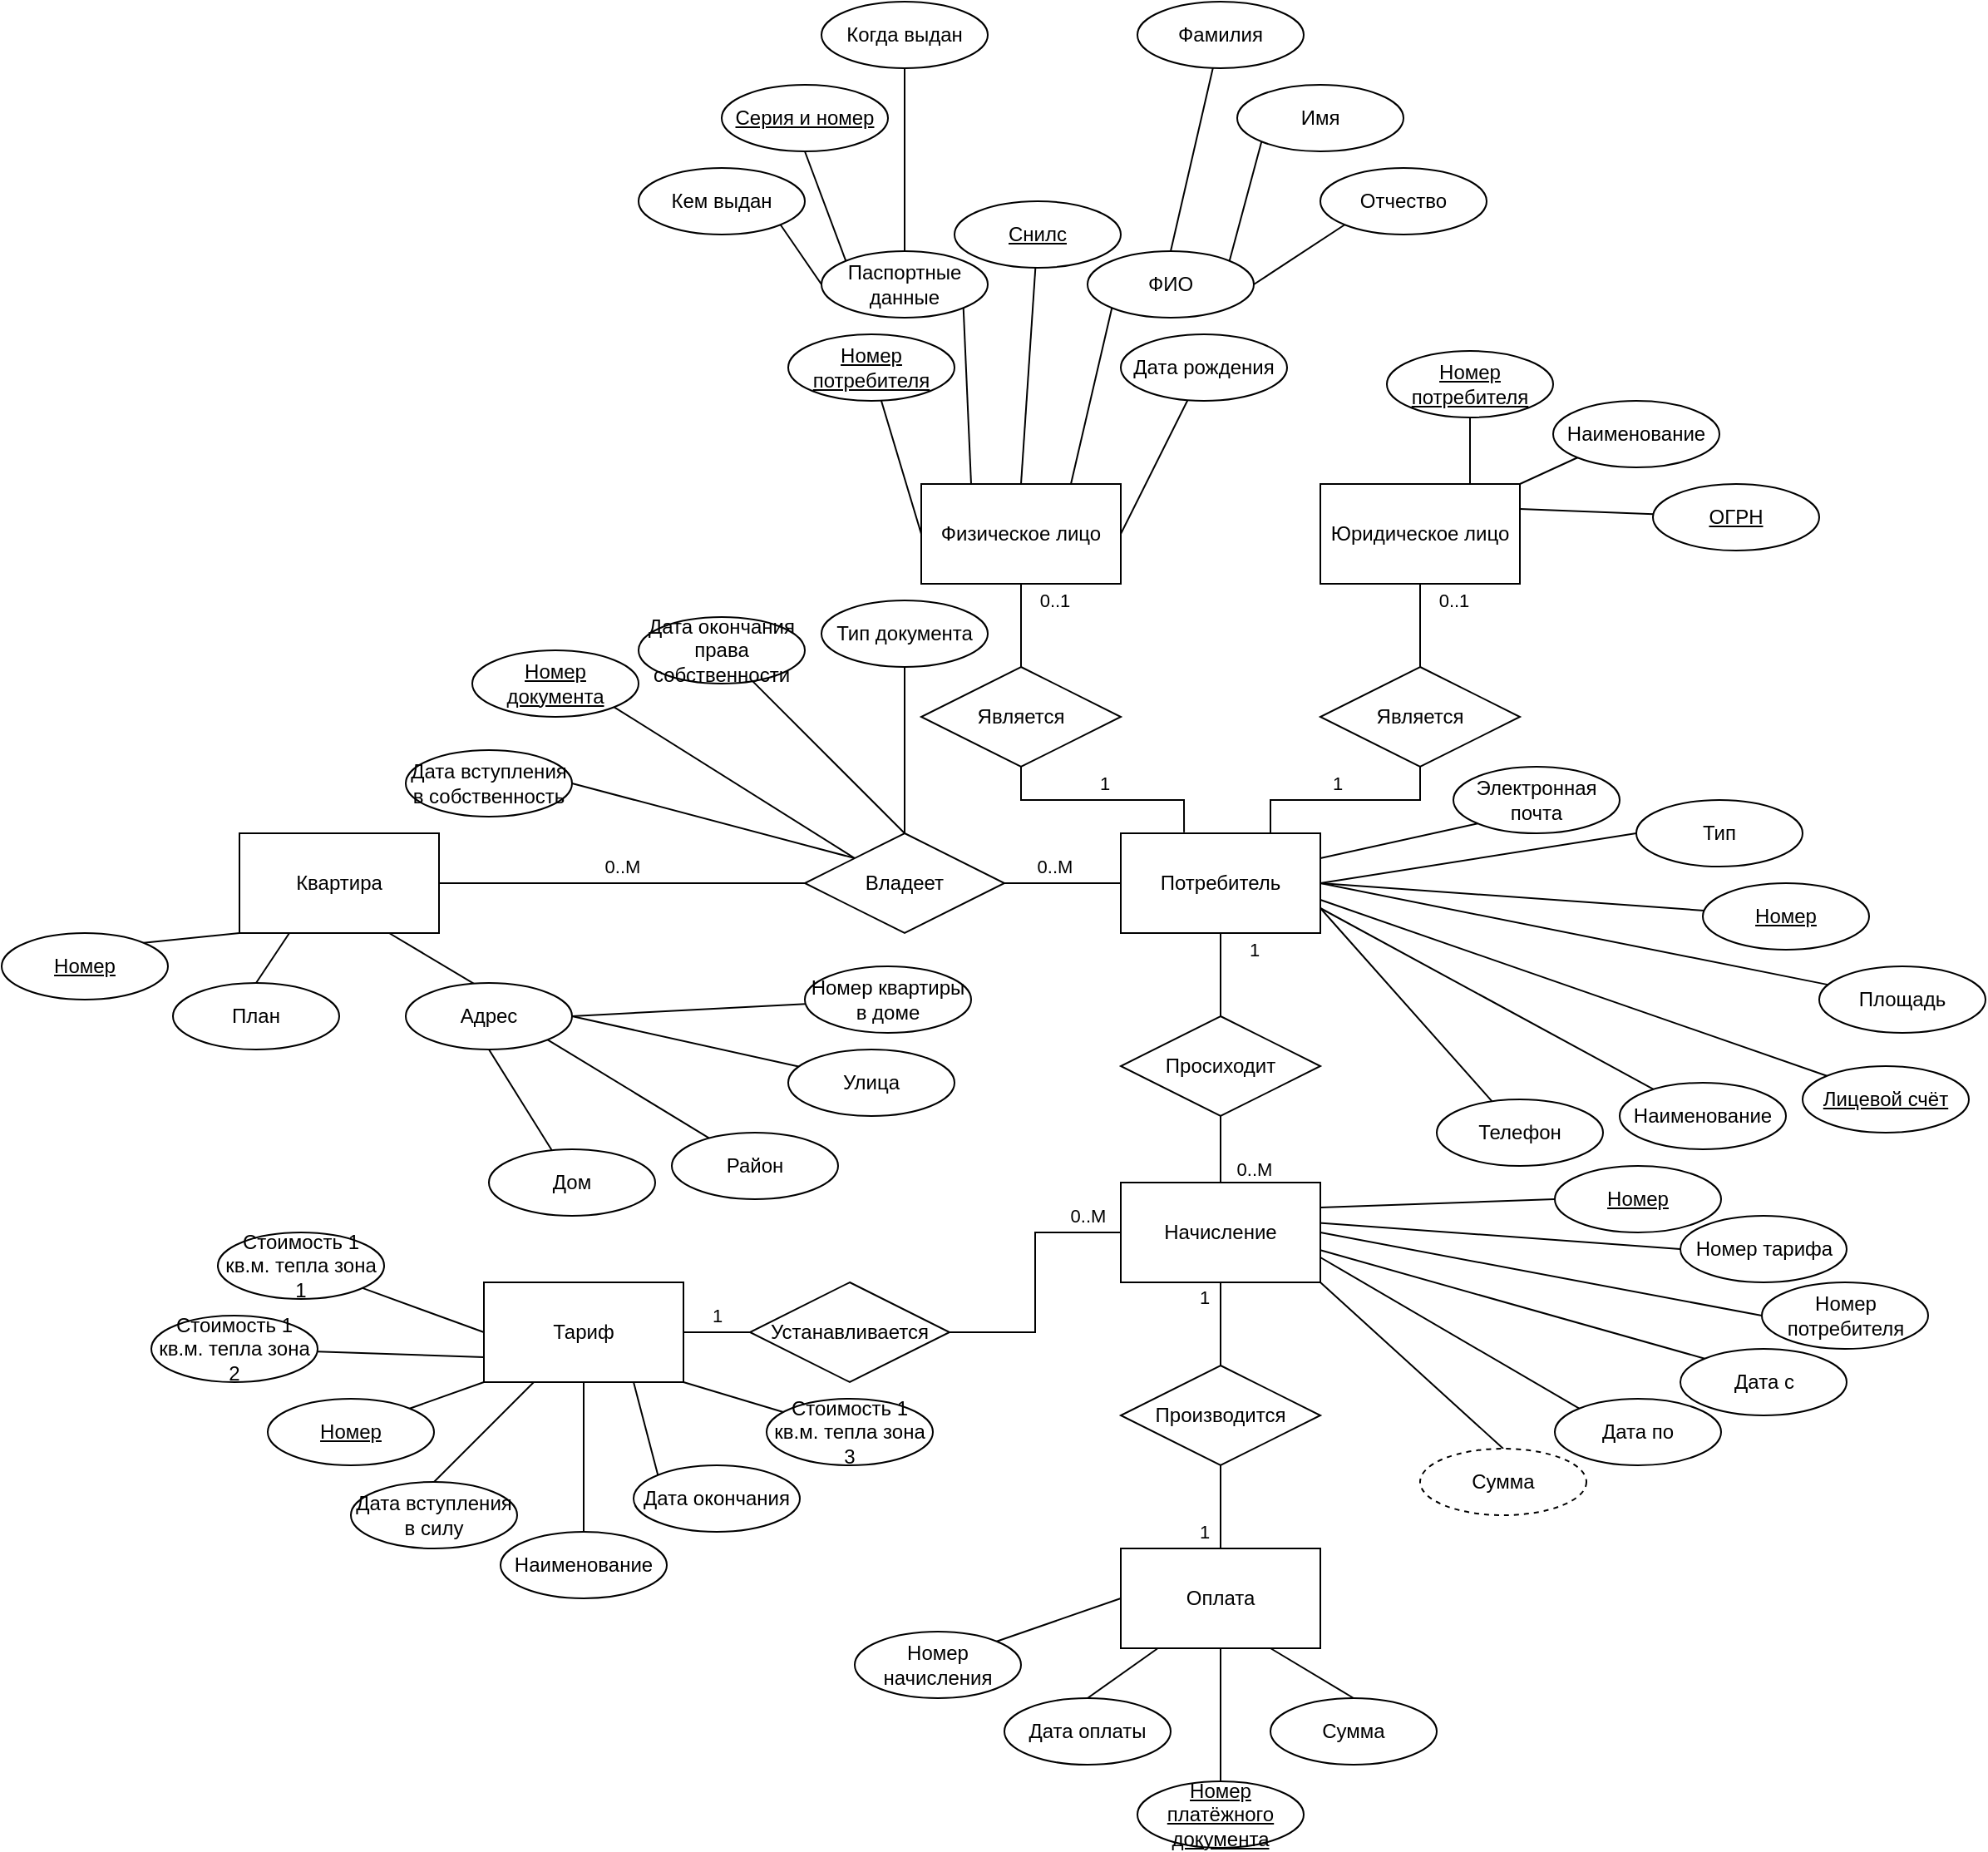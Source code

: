 <mxfile version="24.1.0" type="device">
  <diagram name="Страница — 1" id="TnVSrqANqGjrzwxhtsa9">
    <mxGraphModel dx="1050" dy="669" grid="1" gridSize="10" guides="1" tooltips="1" connect="1" arrows="1" fold="1" page="1" pageScale="1" pageWidth="827" pageHeight="1169" math="0" shadow="0">
      <root>
        <mxCell id="0" />
        <mxCell id="1" parent="0" />
        <mxCell id="NdZXXLd5ungyBNJHAnuO-19" value="0..M" style="edgeStyle=orthogonalEdgeStyle;rounded=0;orthogonalLoop=1;jettySize=auto;html=1;entryX=0;entryY=0.5;entryDx=0;entryDy=0;strokeColor=default;endArrow=none;endFill=0;exitX=1;exitY=0.5;exitDx=0;exitDy=0;" parent="1" source="NdZXXLd5ungyBNJHAnuO-1" target="NdZXXLd5ungyBNJHAnuO-11" edge="1">
          <mxGeometry y="10" relative="1" as="geometry">
            <mxPoint x="560" y="720" as="sourcePoint" />
            <mxPoint as="offset" />
          </mxGeometry>
        </mxCell>
        <mxCell id="NdZXXLd5ungyBNJHAnuO-1" value="Квартира" style="rounded=0;whiteSpace=wrap;html=1;" parent="1" vertex="1">
          <mxGeometry x="400" y="690" width="120" height="60" as="geometry" />
        </mxCell>
        <mxCell id="NdZXXLd5ungyBNJHAnuO-2" value="Физическое лицо" style="rounded=0;whiteSpace=wrap;html=1;" parent="1" vertex="1">
          <mxGeometry x="810" y="480" width="120" height="60" as="geometry" />
        </mxCell>
        <mxCell id="zMbGXOJrmM4zI0uec8rR-10" value="1" style="rounded=0;orthogonalLoop=1;jettySize=auto;html=1;entryX=0.5;entryY=0;entryDx=0;entryDy=0;endArrow=none;endFill=0;" parent="1" source="NdZXXLd5ungyBNJHAnuO-3" target="zMbGXOJrmM4zI0uec8rR-9" edge="1">
          <mxGeometry x="-0.6" y="20" relative="1" as="geometry">
            <mxPoint as="offset" />
          </mxGeometry>
        </mxCell>
        <mxCell id="NdZXXLd5ungyBNJHAnuO-3" value="Потребитель" style="rounded=0;whiteSpace=wrap;html=1;" parent="1" vertex="1">
          <mxGeometry x="930" y="690" width="120" height="60" as="geometry" />
        </mxCell>
        <mxCell id="NdZXXLd5ungyBNJHAnuO-5" value="Юридическое лицо" style="rounded=0;whiteSpace=wrap;html=1;" parent="1" vertex="1">
          <mxGeometry x="1050" y="480" width="120" height="60" as="geometry" />
        </mxCell>
        <mxCell id="NdZXXLd5ungyBNJHAnuO-31" value="&lt;div&gt;1&lt;br&gt;&lt;/div&gt;" style="edgeStyle=orthogonalEdgeStyle;rounded=0;orthogonalLoop=1;jettySize=auto;html=1;entryX=0;entryY=0.5;entryDx=0;entryDy=0;endArrow=none;endFill=0;" parent="1" source="NdZXXLd5ungyBNJHAnuO-6" target="NdZXXLd5ungyBNJHAnuO-14" edge="1">
          <mxGeometry y="10" relative="1" as="geometry">
            <mxPoint as="offset" />
          </mxGeometry>
        </mxCell>
        <mxCell id="NdZXXLd5ungyBNJHAnuO-6" value="Тариф" style="rounded=0;whiteSpace=wrap;html=1;" parent="1" vertex="1">
          <mxGeometry x="547" y="960" width="120" height="60" as="geometry" />
        </mxCell>
        <mxCell id="NdZXXLd5ungyBNJHAnuO-25" value="1" style="edgeStyle=orthogonalEdgeStyle;rounded=0;orthogonalLoop=1;jettySize=auto;html=1;entryX=0.5;entryY=1;entryDx=0;entryDy=0;endArrow=none;endFill=0;" parent="1" source="NdZXXLd5ungyBNJHAnuO-7" target="NdZXXLd5ungyBNJHAnuO-15" edge="1">
          <mxGeometry x="-0.6" y="10" relative="1" as="geometry">
            <mxPoint as="offset" />
          </mxGeometry>
        </mxCell>
        <mxCell id="NdZXXLd5ungyBNJHAnuO-7" value="Оплата" style="rounded=0;whiteSpace=wrap;html=1;" parent="1" vertex="1">
          <mxGeometry x="930" y="1120" width="120" height="60" as="geometry" />
        </mxCell>
        <mxCell id="NdZXXLd5ungyBNJHAnuO-20" value="0..M" style="edgeStyle=orthogonalEdgeStyle;rounded=0;orthogonalLoop=1;jettySize=auto;html=1;entryX=0;entryY=0.5;entryDx=0;entryDy=0;endArrow=none;endFill=0;" parent="1" source="NdZXXLd5ungyBNJHAnuO-11" target="NdZXXLd5ungyBNJHAnuO-3" edge="1">
          <mxGeometry x="-0.143" y="10" relative="1" as="geometry">
            <mxPoint as="offset" />
          </mxGeometry>
        </mxCell>
        <mxCell id="NdZXXLd5ungyBNJHAnuO-11" value="Владеет" style="shape=rhombus;perimeter=rhombusPerimeter;whiteSpace=wrap;html=1;align=center;" parent="1" vertex="1">
          <mxGeometry x="740" y="690" width="120" height="60" as="geometry" />
        </mxCell>
        <mxCell id="NdZXXLd5ungyBNJHAnuO-32" value="0..M" style="edgeStyle=orthogonalEdgeStyle;rounded=0;orthogonalLoop=1;jettySize=auto;html=1;entryX=0;entryY=0.5;entryDx=0;entryDy=0;endArrow=none;endFill=0;fillColor=#f5f5f5;strokeColor=#000000;" parent="1" source="NdZXXLd5ungyBNJHAnuO-14" target="QQkrn45E11qDasoCyKQB-1" edge="1">
          <mxGeometry x="0.755" y="10" relative="1" as="geometry">
            <mxPoint as="offset" />
            <mxPoint x="940" y="930" as="targetPoint" />
          </mxGeometry>
        </mxCell>
        <mxCell id="NdZXXLd5ungyBNJHAnuO-14" value="Устанавливается" style="shape=rhombus;perimeter=rhombusPerimeter;whiteSpace=wrap;html=1;align=center;" parent="1" vertex="1">
          <mxGeometry x="707" y="960" width="120" height="60" as="geometry" />
        </mxCell>
        <mxCell id="NdZXXLd5ungyBNJHAnuO-26" value="1" style="edgeStyle=orthogonalEdgeStyle;rounded=0;orthogonalLoop=1;jettySize=auto;html=1;endArrow=none;endFill=0;entryX=0.5;entryY=1;entryDx=0;entryDy=0;" parent="1" source="NdZXXLd5ungyBNJHAnuO-15" target="QQkrn45E11qDasoCyKQB-1" edge="1">
          <mxGeometry x="0.667" y="10" relative="1" as="geometry">
            <mxPoint as="offset" />
            <mxPoint x="990" y="950" as="targetPoint" />
          </mxGeometry>
        </mxCell>
        <mxCell id="NdZXXLd5ungyBNJHAnuO-15" value="Производится" style="shape=rhombus;perimeter=rhombusPerimeter;whiteSpace=wrap;html=1;align=center;" parent="1" vertex="1">
          <mxGeometry x="930" y="1010" width="120" height="60" as="geometry" />
        </mxCell>
        <mxCell id="NdZXXLd5ungyBNJHAnuO-22" value="1" style="edgeStyle=orthogonalEdgeStyle;rounded=0;orthogonalLoop=1;jettySize=auto;html=1;entryX=0.75;entryY=0;entryDx=0;entryDy=0;endArrow=none;endFill=0;" parent="1" source="NdZXXLd5ungyBNJHAnuO-17" target="NdZXXLd5ungyBNJHAnuO-3" edge="1">
          <mxGeometry x="0.077" y="-10" relative="1" as="geometry">
            <mxPoint as="offset" />
          </mxGeometry>
        </mxCell>
        <mxCell id="NdZXXLd5ungyBNJHAnuO-24" value="0..1" style="edgeStyle=orthogonalEdgeStyle;rounded=0;orthogonalLoop=1;jettySize=auto;html=1;entryX=0.5;entryY=1;entryDx=0;entryDy=0;endArrow=none;endFill=0;" parent="1" source="NdZXXLd5ungyBNJHAnuO-17" target="NdZXXLd5ungyBNJHAnuO-5" edge="1">
          <mxGeometry x="0.6" y="-20" relative="1" as="geometry">
            <mxPoint as="offset" />
          </mxGeometry>
        </mxCell>
        <mxCell id="NdZXXLd5ungyBNJHAnuO-17" value="Является" style="shape=rhombus;perimeter=rhombusPerimeter;whiteSpace=wrap;html=1;align=center;" parent="1" vertex="1">
          <mxGeometry x="1050" y="590" width="120" height="60" as="geometry" />
        </mxCell>
        <mxCell id="NdZXXLd5ungyBNJHAnuO-23" value="0..1" style="edgeStyle=orthogonalEdgeStyle;rounded=0;orthogonalLoop=1;jettySize=auto;html=1;entryX=0.5;entryY=1;entryDx=0;entryDy=0;endArrow=none;endFill=0;" parent="1" source="NdZXXLd5ungyBNJHAnuO-18" target="NdZXXLd5ungyBNJHAnuO-2" edge="1">
          <mxGeometry x="0.6" y="-20" relative="1" as="geometry">
            <mxPoint as="offset" />
          </mxGeometry>
        </mxCell>
        <mxCell id="NdZXXLd5ungyBNJHAnuO-18" value="Является" style="shape=rhombus;perimeter=rhombusPerimeter;whiteSpace=wrap;html=1;align=center;" parent="1" vertex="1">
          <mxGeometry x="810" y="590" width="120" height="60" as="geometry" />
        </mxCell>
        <mxCell id="NdZXXLd5ungyBNJHAnuO-21" value="1" style="edgeStyle=orthogonalEdgeStyle;rounded=0;orthogonalLoop=1;jettySize=auto;html=1;entryX=0.317;entryY=-0.011;entryDx=0;entryDy=0;entryPerimeter=0;endArrow=none;endFill=0;" parent="1" source="NdZXXLd5ungyBNJHAnuO-18" target="NdZXXLd5ungyBNJHAnuO-3" edge="1">
          <mxGeometry x="0.019" y="10" relative="1" as="geometry">
            <mxPoint as="offset" />
          </mxGeometry>
        </mxCell>
        <mxCell id="zMbGXOJrmM4zI0uec8rR-8" style="rounded=0;orthogonalLoop=1;jettySize=auto;html=1;exitX=0;exitY=0;exitDx=0;exitDy=0;endArrow=none;endFill=0;" parent="1" source="NdZXXLd5ungyBNJHAnuO-33" edge="1">
          <mxGeometry relative="1" as="geometry">
            <mxPoint x="1050" y="730.0" as="targetPoint" />
          </mxGeometry>
        </mxCell>
        <mxCell id="NdZXXLd5ungyBNJHAnuO-33" value="&lt;u&gt;Лицевой счёт&lt;/u&gt;" style="ellipse;whiteSpace=wrap;html=1;align=center;" parent="1" vertex="1">
          <mxGeometry x="1340" y="830" width="100" height="40" as="geometry" />
        </mxCell>
        <mxCell id="NdZXXLd5ungyBNJHAnuO-47" style="rounded=0;orthogonalLoop=1;jettySize=auto;html=1;exitX=0.431;exitY=0.041;exitDx=0;exitDy=0;endArrow=none;endFill=0;entryX=0.75;entryY=1;entryDx=0;entryDy=0;exitPerimeter=0;" parent="1" source="NdZXXLd5ungyBNJHAnuO-36" target="NdZXXLd5ungyBNJHAnuO-1" edge="1">
          <mxGeometry relative="1" as="geometry">
            <mxPoint x="520" y="750" as="targetPoint" />
          </mxGeometry>
        </mxCell>
        <mxCell id="NdZXXLd5ungyBNJHAnuO-36" value="Адрес" style="ellipse;whiteSpace=wrap;html=1;align=center;" parent="1" vertex="1">
          <mxGeometry x="500" y="780" width="100" height="40" as="geometry" />
        </mxCell>
        <mxCell id="NdZXXLd5ungyBNJHAnuO-52" style="rounded=0;orthogonalLoop=1;jettySize=auto;html=1;entryX=1;entryY=1;entryDx=0;entryDy=0;endArrow=none;endFill=0;" parent="1" source="NdZXXLd5ungyBNJHAnuO-37" target="NdZXXLd5ungyBNJHAnuO-36" edge="1">
          <mxGeometry relative="1" as="geometry" />
        </mxCell>
        <mxCell id="NdZXXLd5ungyBNJHAnuO-37" value="Район" style="ellipse;whiteSpace=wrap;html=1;align=center;" parent="1" vertex="1">
          <mxGeometry x="660" y="870" width="100" height="40" as="geometry" />
        </mxCell>
        <mxCell id="NdZXXLd5ungyBNJHAnuO-38" value="Улица" style="ellipse;whiteSpace=wrap;html=1;align=center;" parent="1" vertex="1">
          <mxGeometry x="730" y="820" width="100" height="40" as="geometry" />
        </mxCell>
        <mxCell id="NdZXXLd5ungyBNJHAnuO-51" style="rounded=0;orthogonalLoop=1;jettySize=auto;html=1;entryX=0.5;entryY=1;entryDx=0;entryDy=0;endArrow=none;endFill=0;" parent="1" source="NdZXXLd5ungyBNJHAnuO-39" target="NdZXXLd5ungyBNJHAnuO-36" edge="1">
          <mxGeometry relative="1" as="geometry" />
        </mxCell>
        <mxCell id="NdZXXLd5ungyBNJHAnuO-39" value="Дом" style="ellipse;whiteSpace=wrap;html=1;align=center;" parent="1" vertex="1">
          <mxGeometry x="550" y="880" width="100" height="40" as="geometry" />
        </mxCell>
        <mxCell id="NdZXXLd5ungyBNJHAnuO-54" style="rounded=0;orthogonalLoop=1;jettySize=auto;html=1;entryX=1;entryY=0.5;entryDx=0;entryDy=0;endArrow=none;endFill=0;" parent="1" source="NdZXXLd5ungyBNJHAnuO-40" target="NdZXXLd5ungyBNJHAnuO-36" edge="1">
          <mxGeometry relative="1" as="geometry" />
        </mxCell>
        <mxCell id="NdZXXLd5ungyBNJHAnuO-40" value="Номер квартиры в доме" style="ellipse;whiteSpace=wrap;html=1;align=center;" parent="1" vertex="1">
          <mxGeometry x="740" y="770" width="100" height="40" as="geometry" />
        </mxCell>
        <mxCell id="NdZXXLd5ungyBNJHAnuO-46" style="rounded=0;orthogonalLoop=1;jettySize=auto;html=1;exitX=0.5;exitY=0;exitDx=0;exitDy=0;entryX=0.25;entryY=1;entryDx=0;entryDy=0;endArrow=none;endFill=0;" parent="1" source="NdZXXLd5ungyBNJHAnuO-41" target="NdZXXLd5ungyBNJHAnuO-1" edge="1">
          <mxGeometry relative="1" as="geometry" />
        </mxCell>
        <mxCell id="NdZXXLd5ungyBNJHAnuO-41" value="План" style="ellipse;whiteSpace=wrap;html=1;align=center;" parent="1" vertex="1">
          <mxGeometry x="360" y="780" width="100" height="40" as="geometry" />
        </mxCell>
        <mxCell id="zMbGXOJrmM4zI0uec8rR-7" style="rounded=0;orthogonalLoop=1;jettySize=auto;html=1;entryX=1;entryY=0.5;entryDx=0;entryDy=0;endArrow=none;endFill=0;" parent="1" source="NdZXXLd5ungyBNJHAnuO-42" target="NdZXXLd5ungyBNJHAnuO-3" edge="1">
          <mxGeometry relative="1" as="geometry" />
        </mxCell>
        <mxCell id="NdZXXLd5ungyBNJHAnuO-42" value="Площадь" style="ellipse;whiteSpace=wrap;html=1;align=center;" parent="1" vertex="1">
          <mxGeometry x="1350" y="770" width="100" height="40" as="geometry" />
        </mxCell>
        <mxCell id="NdZXXLd5ungyBNJHAnuO-53" style="rounded=0;orthogonalLoop=1;jettySize=auto;html=1;endArrow=none;endFill=0;" parent="1" source="NdZXXLd5ungyBNJHAnuO-38" edge="1">
          <mxGeometry relative="1" as="geometry">
            <mxPoint x="600" y="800" as="targetPoint" />
          </mxGeometry>
        </mxCell>
        <mxCell id="NdZXXLd5ungyBNJHAnuO-62" style="rounded=0;orthogonalLoop=1;jettySize=auto;html=1;entryX=1;entryY=0.5;entryDx=0;entryDy=0;endArrow=none;endFill=0;" parent="1" source="NdZXXLd5ungyBNJHAnuO-55" target="NdZXXLd5ungyBNJHAnuO-3" edge="1">
          <mxGeometry relative="1" as="geometry" />
        </mxCell>
        <mxCell id="NdZXXLd5ungyBNJHAnuO-55" value="&lt;u&gt;Номер&lt;/u&gt;" style="ellipse;whiteSpace=wrap;html=1;align=center;" parent="1" vertex="1">
          <mxGeometry x="1280" y="720" width="100" height="40" as="geometry" />
        </mxCell>
        <mxCell id="NdZXXLd5ungyBNJHAnuO-63" style="rounded=0;orthogonalLoop=1;jettySize=auto;html=1;entryX=1;entryY=0.75;entryDx=0;entryDy=0;endArrow=none;endFill=0;" parent="1" source="NdZXXLd5ungyBNJHAnuO-56" target="NdZXXLd5ungyBNJHAnuO-3" edge="1">
          <mxGeometry relative="1" as="geometry" />
        </mxCell>
        <mxCell id="NdZXXLd5ungyBNJHAnuO-56" value="Наименование" style="ellipse;whiteSpace=wrap;html=1;align=center;" parent="1" vertex="1">
          <mxGeometry x="1230" y="840" width="100" height="40" as="geometry" />
        </mxCell>
        <mxCell id="NdZXXLd5ungyBNJHAnuO-64" style="rounded=0;orthogonalLoop=1;jettySize=auto;html=1;entryX=1;entryY=0.75;entryDx=0;entryDy=0;endArrow=none;endFill=0;" parent="1" source="NdZXXLd5ungyBNJHAnuO-57" target="NdZXXLd5ungyBNJHAnuO-3" edge="1">
          <mxGeometry relative="1" as="geometry" />
        </mxCell>
        <mxCell id="NdZXXLd5ungyBNJHAnuO-57" value="Телефон" style="ellipse;whiteSpace=wrap;html=1;align=center;" parent="1" vertex="1">
          <mxGeometry x="1120" y="850" width="100" height="40" as="geometry" />
        </mxCell>
        <mxCell id="NdZXXLd5ungyBNJHAnuO-60" style="rounded=0;orthogonalLoop=1;jettySize=auto;html=1;exitX=0;exitY=1;exitDx=0;exitDy=0;entryX=1;entryY=0.25;entryDx=0;entryDy=0;endArrow=none;endFill=0;" parent="1" source="NdZXXLd5ungyBNJHAnuO-58" target="NdZXXLd5ungyBNJHAnuO-3" edge="1">
          <mxGeometry relative="1" as="geometry" />
        </mxCell>
        <mxCell id="NdZXXLd5ungyBNJHAnuO-58" value="Электронная почта" style="ellipse;whiteSpace=wrap;html=1;align=center;" parent="1" vertex="1">
          <mxGeometry x="1130" y="650" width="100" height="40" as="geometry" />
        </mxCell>
        <mxCell id="NdZXXLd5ungyBNJHAnuO-61" style="rounded=0;orthogonalLoop=1;jettySize=auto;html=1;exitX=0;exitY=0.5;exitDx=0;exitDy=0;entryX=1;entryY=0.5;entryDx=0;entryDy=0;endArrow=none;endFill=0;" parent="1" source="NdZXXLd5ungyBNJHAnuO-59" target="NdZXXLd5ungyBNJHAnuO-3" edge="1">
          <mxGeometry relative="1" as="geometry" />
        </mxCell>
        <mxCell id="NdZXXLd5ungyBNJHAnuO-59" value="Тип" style="ellipse;whiteSpace=wrap;html=1;align=center;" parent="1" vertex="1">
          <mxGeometry x="1240" y="670" width="100" height="40" as="geometry" />
        </mxCell>
        <mxCell id="NdZXXLd5ungyBNJHAnuO-83" style="rounded=0;orthogonalLoop=1;jettySize=auto;html=1;entryX=0;entryY=0.5;entryDx=0;entryDy=0;endArrow=none;endFill=0;" parent="1" source="NdZXXLd5ungyBNJHAnuO-65" target="NdZXXLd5ungyBNJHAnuO-2" edge="1">
          <mxGeometry relative="1" as="geometry" />
        </mxCell>
        <mxCell id="NdZXXLd5ungyBNJHAnuO-65" value="&lt;u&gt;Номер потребителя&lt;/u&gt;" style="ellipse;whiteSpace=wrap;html=1;align=center;" parent="1" vertex="1">
          <mxGeometry x="730" y="390" width="100" height="40" as="geometry" />
        </mxCell>
        <mxCell id="NdZXXLd5ungyBNJHAnuO-84" style="rounded=0;orthogonalLoop=1;jettySize=auto;html=1;exitX=1;exitY=1;exitDx=0;exitDy=0;entryX=0.25;entryY=0;entryDx=0;entryDy=0;endArrow=none;endFill=0;" parent="1" source="NdZXXLd5ungyBNJHAnuO-66" target="NdZXXLd5ungyBNJHAnuO-2" edge="1">
          <mxGeometry relative="1" as="geometry" />
        </mxCell>
        <mxCell id="NdZXXLd5ungyBNJHAnuO-66" value="Паспортные данные" style="ellipse;whiteSpace=wrap;html=1;align=center;" parent="1" vertex="1">
          <mxGeometry x="750" y="340" width="100" height="40" as="geometry" />
        </mxCell>
        <mxCell id="NdZXXLd5ungyBNJHAnuO-78" style="rounded=0;orthogonalLoop=1;jettySize=auto;html=1;exitX=0.5;exitY=1;exitDx=0;exitDy=0;entryX=0;entryY=0;entryDx=0;entryDy=0;endArrow=none;endFill=0;" parent="1" source="NdZXXLd5ungyBNJHAnuO-67" target="NdZXXLd5ungyBNJHAnuO-66" edge="1">
          <mxGeometry relative="1" as="geometry" />
        </mxCell>
        <mxCell id="NdZXXLd5ungyBNJHAnuO-67" value="&lt;u&gt;Серия и номер&lt;/u&gt;" style="ellipse;whiteSpace=wrap;html=1;align=center;" parent="1" vertex="1">
          <mxGeometry x="690" y="240" width="100" height="40" as="geometry" />
        </mxCell>
        <mxCell id="NdZXXLd5ungyBNJHAnuO-79" style="rounded=0;orthogonalLoop=1;jettySize=auto;html=1;entryX=0;entryY=0.5;entryDx=0;entryDy=0;endArrow=none;endFill=0;exitX=1;exitY=1;exitDx=0;exitDy=0;" parent="1" source="NdZXXLd5ungyBNJHAnuO-68" target="NdZXXLd5ungyBNJHAnuO-66" edge="1">
          <mxGeometry relative="1" as="geometry">
            <mxPoint x="718.57" y="328.57" as="sourcePoint" />
          </mxGeometry>
        </mxCell>
        <mxCell id="NdZXXLd5ungyBNJHAnuO-68" value="Кем выдан" style="ellipse;whiteSpace=wrap;html=1;align=center;" parent="1" vertex="1">
          <mxGeometry x="640" y="290" width="100" height="40" as="geometry" />
        </mxCell>
        <mxCell id="NdZXXLd5ungyBNJHAnuO-77" style="rounded=0;orthogonalLoop=1;jettySize=auto;html=1;entryX=0.5;entryY=0;entryDx=0;entryDy=0;endArrow=none;endFill=0;" parent="1" source="NdZXXLd5ungyBNJHAnuO-69" target="NdZXXLd5ungyBNJHAnuO-66" edge="1">
          <mxGeometry relative="1" as="geometry" />
        </mxCell>
        <mxCell id="NdZXXLd5ungyBNJHAnuO-69" value="Когда выдан" style="ellipse;whiteSpace=wrap;html=1;align=center;" parent="1" vertex="1">
          <mxGeometry x="750" y="190" width="100" height="40" as="geometry" />
        </mxCell>
        <mxCell id="NdZXXLd5ungyBNJHAnuO-85" style="rounded=0;orthogonalLoop=1;jettySize=auto;html=1;entryX=0.5;entryY=0;entryDx=0;entryDy=0;endArrow=none;endFill=0;" parent="1" source="NdZXXLd5ungyBNJHAnuO-70" target="NdZXXLd5ungyBNJHAnuO-2" edge="1">
          <mxGeometry relative="1" as="geometry" />
        </mxCell>
        <mxCell id="NdZXXLd5ungyBNJHAnuO-70" value="&lt;u&gt;Снилс&lt;/u&gt;" style="ellipse;whiteSpace=wrap;html=1;align=center;" parent="1" vertex="1">
          <mxGeometry x="830" y="310" width="100" height="40" as="geometry" />
        </mxCell>
        <mxCell id="NdZXXLd5ungyBNJHAnuO-86" style="rounded=0;orthogonalLoop=1;jettySize=auto;html=1;exitX=0;exitY=1;exitDx=0;exitDy=0;entryX=0.75;entryY=0;entryDx=0;entryDy=0;endArrow=none;endFill=0;" parent="1" source="NdZXXLd5ungyBNJHAnuO-71" target="NdZXXLd5ungyBNJHAnuO-2" edge="1">
          <mxGeometry relative="1" as="geometry" />
        </mxCell>
        <mxCell id="NdZXXLd5ungyBNJHAnuO-71" value="ФИО" style="ellipse;whiteSpace=wrap;html=1;align=center;" parent="1" vertex="1">
          <mxGeometry x="910" y="340" width="100" height="40" as="geometry" />
        </mxCell>
        <mxCell id="NdZXXLd5ungyBNJHAnuO-80" style="rounded=0;orthogonalLoop=1;jettySize=auto;html=1;entryX=0.5;entryY=0;entryDx=0;entryDy=0;endArrow=none;endFill=0;" parent="1" source="NdZXXLd5ungyBNJHAnuO-72" target="NdZXXLd5ungyBNJHAnuO-71" edge="1">
          <mxGeometry relative="1" as="geometry" />
        </mxCell>
        <mxCell id="NdZXXLd5ungyBNJHAnuO-72" value="Фамилия" style="ellipse;whiteSpace=wrap;html=1;align=center;" parent="1" vertex="1">
          <mxGeometry x="940" y="190" width="100" height="40" as="geometry" />
        </mxCell>
        <mxCell id="NdZXXLd5ungyBNJHAnuO-81" style="rounded=0;orthogonalLoop=1;jettySize=auto;html=1;exitX=0;exitY=1;exitDx=0;exitDy=0;entryX=1;entryY=0;entryDx=0;entryDy=0;endArrow=none;endFill=0;" parent="1" source="NdZXXLd5ungyBNJHAnuO-73" target="NdZXXLd5ungyBNJHAnuO-71" edge="1">
          <mxGeometry relative="1" as="geometry" />
        </mxCell>
        <mxCell id="NdZXXLd5ungyBNJHAnuO-73" value="Имя" style="ellipse;whiteSpace=wrap;html=1;align=center;" parent="1" vertex="1">
          <mxGeometry x="1000" y="240" width="100" height="40" as="geometry" />
        </mxCell>
        <mxCell id="NdZXXLd5ungyBNJHAnuO-82" style="rounded=0;orthogonalLoop=1;jettySize=auto;html=1;exitX=0;exitY=1;exitDx=0;exitDy=0;entryX=1;entryY=0.5;entryDx=0;entryDy=0;endArrow=none;endFill=0;" parent="1" source="NdZXXLd5ungyBNJHAnuO-74" target="NdZXXLd5ungyBNJHAnuO-71" edge="1">
          <mxGeometry relative="1" as="geometry" />
        </mxCell>
        <mxCell id="NdZXXLd5ungyBNJHAnuO-74" value="Отчество" style="ellipse;whiteSpace=wrap;html=1;align=center;" parent="1" vertex="1">
          <mxGeometry x="1050" y="290" width="100" height="40" as="geometry" />
        </mxCell>
        <mxCell id="NdZXXLd5ungyBNJHAnuO-87" style="rounded=0;orthogonalLoop=1;jettySize=auto;html=1;entryX=1;entryY=0.5;entryDx=0;entryDy=0;endArrow=none;endFill=0;" parent="1" source="NdZXXLd5ungyBNJHAnuO-75" target="NdZXXLd5ungyBNJHAnuO-2" edge="1">
          <mxGeometry relative="1" as="geometry" />
        </mxCell>
        <mxCell id="NdZXXLd5ungyBNJHAnuO-75" value="Дата рождения" style="ellipse;whiteSpace=wrap;html=1;align=center;" parent="1" vertex="1">
          <mxGeometry x="930" y="390" width="100" height="40" as="geometry" />
        </mxCell>
        <mxCell id="NdZXXLd5ungyBNJHAnuO-91" style="rounded=0;orthogonalLoop=1;jettySize=auto;html=1;entryX=0.75;entryY=0;entryDx=0;entryDy=0;endArrow=none;endFill=0;" parent="1" source="NdZXXLd5ungyBNJHAnuO-88" target="NdZXXLd5ungyBNJHAnuO-5" edge="1">
          <mxGeometry relative="1" as="geometry" />
        </mxCell>
        <mxCell id="NdZXXLd5ungyBNJHAnuO-88" value="&lt;u&gt;Номер потребителя&lt;/u&gt;" style="ellipse;whiteSpace=wrap;html=1;align=center;" parent="1" vertex="1">
          <mxGeometry x="1090" y="400" width="100" height="40" as="geometry" />
        </mxCell>
        <mxCell id="NdZXXLd5ungyBNJHAnuO-92" style="rounded=0;orthogonalLoop=1;jettySize=auto;html=1;exitX=0;exitY=1;exitDx=0;exitDy=0;entryX=1;entryY=0;entryDx=0;entryDy=0;endArrow=none;endFill=0;" parent="1" source="NdZXXLd5ungyBNJHAnuO-89" target="NdZXXLd5ungyBNJHAnuO-5" edge="1">
          <mxGeometry relative="1" as="geometry" />
        </mxCell>
        <mxCell id="NdZXXLd5ungyBNJHAnuO-89" value="Наименование" style="ellipse;whiteSpace=wrap;html=1;align=center;" parent="1" vertex="1">
          <mxGeometry x="1190" y="430" width="100" height="40" as="geometry" />
        </mxCell>
        <mxCell id="NdZXXLd5ungyBNJHAnuO-93" style="rounded=0;orthogonalLoop=1;jettySize=auto;html=1;entryX=1;entryY=0.25;entryDx=0;entryDy=0;endArrow=none;endFill=0;" parent="1" source="NdZXXLd5ungyBNJHAnuO-90" target="NdZXXLd5ungyBNJHAnuO-5" edge="1">
          <mxGeometry relative="1" as="geometry" />
        </mxCell>
        <mxCell id="NdZXXLd5ungyBNJHAnuO-90" value="&lt;u&gt;ОГРН&lt;/u&gt;" style="ellipse;whiteSpace=wrap;html=1;align=center;" parent="1" vertex="1">
          <mxGeometry x="1250" y="480" width="100" height="40" as="geometry" />
        </mxCell>
        <mxCell id="NdZXXLd5ungyBNJHAnuO-109" style="rounded=0;orthogonalLoop=1;jettySize=auto;html=1;exitX=1;exitY=0;exitDx=0;exitDy=0;entryX=0;entryY=1;entryDx=0;entryDy=0;endArrow=none;endFill=0;" parent="1" source="NdZXXLd5ungyBNJHAnuO-102" target="NdZXXLd5ungyBNJHAnuO-6" edge="1">
          <mxGeometry relative="1" as="geometry" />
        </mxCell>
        <mxCell id="NdZXXLd5ungyBNJHAnuO-102" value="&lt;u&gt;Номер&lt;/u&gt;" style="ellipse;whiteSpace=wrap;html=1;align=center;" parent="1" vertex="1">
          <mxGeometry x="417" y="1030" width="100" height="40" as="geometry" />
        </mxCell>
        <mxCell id="NdZXXLd5ungyBNJHAnuO-111" style="rounded=0;orthogonalLoop=1;jettySize=auto;html=1;entryX=0.5;entryY=1;entryDx=0;entryDy=0;endArrow=none;endFill=0;" parent="1" source="NdZXXLd5ungyBNJHAnuO-103" target="NdZXXLd5ungyBNJHAnuO-6" edge="1">
          <mxGeometry relative="1" as="geometry" />
        </mxCell>
        <mxCell id="NdZXXLd5ungyBNJHAnuO-103" value="Наименование" style="ellipse;whiteSpace=wrap;html=1;align=center;" parent="1" vertex="1">
          <mxGeometry x="557" y="1110" width="100" height="40" as="geometry" />
        </mxCell>
        <mxCell id="NdZXXLd5ungyBNJHAnuO-110" style="rounded=0;orthogonalLoop=1;jettySize=auto;html=1;exitX=0.5;exitY=0;exitDx=0;exitDy=0;entryX=0.25;entryY=1;entryDx=0;entryDy=0;endArrow=none;endFill=0;" parent="1" source="NdZXXLd5ungyBNJHAnuO-104" target="NdZXXLd5ungyBNJHAnuO-6" edge="1">
          <mxGeometry relative="1" as="geometry" />
        </mxCell>
        <mxCell id="NdZXXLd5ungyBNJHAnuO-104" value="Дата вступления в силу" style="ellipse;whiteSpace=wrap;html=1;align=center;" parent="1" vertex="1">
          <mxGeometry x="467" y="1080" width="100" height="40" as="geometry" />
        </mxCell>
        <mxCell id="NdZXXLd5ungyBNJHAnuO-112" style="rounded=0;orthogonalLoop=1;jettySize=auto;html=1;exitX=0;exitY=0;exitDx=0;exitDy=0;entryX=0.75;entryY=1;entryDx=0;entryDy=0;endArrow=none;endFill=0;" parent="1" source="NdZXXLd5ungyBNJHAnuO-105" target="NdZXXLd5ungyBNJHAnuO-6" edge="1">
          <mxGeometry relative="1" as="geometry" />
        </mxCell>
        <mxCell id="NdZXXLd5ungyBNJHAnuO-105" value="Дата окончания" style="ellipse;whiteSpace=wrap;html=1;align=center;" parent="1" vertex="1">
          <mxGeometry x="637" y="1070" width="100" height="40" as="geometry" />
        </mxCell>
        <mxCell id="NdZXXLd5ungyBNJHAnuO-116" style="rounded=0;orthogonalLoop=1;jettySize=auto;html=1;entryX=0;entryY=0.5;entryDx=0;entryDy=0;endArrow=none;endFill=0;" parent="1" source="NdZXXLd5ungyBNJHAnuO-106" target="NdZXXLd5ungyBNJHAnuO-6" edge="1">
          <mxGeometry relative="1" as="geometry" />
        </mxCell>
        <mxCell id="NdZXXLd5ungyBNJHAnuO-106" value="Стоимость 1 кв.м. тепла зона 1" style="ellipse;whiteSpace=wrap;html=1;align=center;" parent="1" vertex="1">
          <mxGeometry x="387" y="930" width="100" height="40" as="geometry" />
        </mxCell>
        <mxCell id="NdZXXLd5ungyBNJHAnuO-115" style="rounded=0;orthogonalLoop=1;jettySize=auto;html=1;entryX=0;entryY=0.75;entryDx=0;entryDy=0;endArrow=none;endFill=0;" parent="1" source="NdZXXLd5ungyBNJHAnuO-107" target="NdZXXLd5ungyBNJHAnuO-6" edge="1">
          <mxGeometry relative="1" as="geometry" />
        </mxCell>
        <mxCell id="NdZXXLd5ungyBNJHAnuO-107" value="Стоимость 1 кв.м. тепла зона 2" style="ellipse;whiteSpace=wrap;html=1;align=center;" parent="1" vertex="1">
          <mxGeometry x="347" y="980" width="100" height="40" as="geometry" />
        </mxCell>
        <mxCell id="NdZXXLd5ungyBNJHAnuO-113" style="rounded=0;orthogonalLoop=1;jettySize=auto;html=1;entryX=1;entryY=1;entryDx=0;entryDy=0;endArrow=none;endFill=0;" parent="1" source="NdZXXLd5ungyBNJHAnuO-108" target="NdZXXLd5ungyBNJHAnuO-6" edge="1">
          <mxGeometry relative="1" as="geometry" />
        </mxCell>
        <mxCell id="NdZXXLd5ungyBNJHAnuO-108" value="Стоимость 1 кв.м. тепла зона 3" style="ellipse;whiteSpace=wrap;html=1;align=center;" parent="1" vertex="1">
          <mxGeometry x="717" y="1030" width="100" height="40" as="geometry" />
        </mxCell>
        <mxCell id="NdZXXLd5ungyBNJHAnuO-138" style="rounded=0;orthogonalLoop=1;jettySize=auto;html=1;exitX=0.5;exitY=0;exitDx=0;exitDy=0;entryX=0.5;entryY=1;entryDx=0;entryDy=0;endArrow=none;endFill=0;" parent="1" source="NdZXXLd5ungyBNJHAnuO-114" target="NdZXXLd5ungyBNJHAnuO-7" edge="1">
          <mxGeometry relative="1" as="geometry" />
        </mxCell>
        <mxCell id="NdZXXLd5ungyBNJHAnuO-114" value="Номер платёжного документа" style="ellipse;whiteSpace=wrap;html=1;align=center;fontStyle=4;" parent="1" vertex="1">
          <mxGeometry x="940" y="1260" width="100" height="40" as="geometry" />
        </mxCell>
        <mxCell id="NdZXXLd5ungyBNJHAnuO-118" value="Дата оплаты" style="ellipse;whiteSpace=wrap;html=1;align=center;" parent="1" vertex="1">
          <mxGeometry x="860" y="1210" width="100" height="40" as="geometry" />
        </mxCell>
        <mxCell id="NdZXXLd5ungyBNJHAnuO-137" style="rounded=0;orthogonalLoop=1;jettySize=auto;html=1;exitX=0.5;exitY=0;exitDx=0;exitDy=0;entryX=0.75;entryY=1;entryDx=0;entryDy=0;endArrow=none;endFill=0;" parent="1" source="NdZXXLd5ungyBNJHAnuO-120" target="NdZXXLd5ungyBNJHAnuO-7" edge="1">
          <mxGeometry relative="1" as="geometry" />
        </mxCell>
        <mxCell id="NdZXXLd5ungyBNJHAnuO-120" value="Сумма" style="ellipse;whiteSpace=wrap;html=1;align=center;" parent="1" vertex="1">
          <mxGeometry x="1020" y="1210" width="100" height="40" as="geometry" />
        </mxCell>
        <mxCell id="NdZXXLd5ungyBNJHAnuO-135" style="rounded=0;orthogonalLoop=1;jettySize=auto;html=1;exitX=1;exitY=1;exitDx=0;exitDy=0;entryX=0;entryY=0;entryDx=0;entryDy=0;endArrow=none;endFill=0;" parent="1" source="NdZXXLd5ungyBNJHAnuO-127" target="NdZXXLd5ungyBNJHAnuO-11" edge="1">
          <mxGeometry relative="1" as="geometry" />
        </mxCell>
        <mxCell id="NdZXXLd5ungyBNJHAnuO-127" value="Номер документа" style="ellipse;whiteSpace=wrap;html=1;align=center;fontStyle=4;" parent="1" vertex="1">
          <mxGeometry x="540" y="580" width="100" height="40" as="geometry" />
        </mxCell>
        <mxCell id="NdZXXLd5ungyBNJHAnuO-133" style="rounded=0;orthogonalLoop=1;jettySize=auto;html=1;exitX=0.5;exitY=1;exitDx=0;exitDy=0;entryX=0.5;entryY=0;entryDx=0;entryDy=0;endArrow=none;endFill=0;" parent="1" source="NdZXXLd5ungyBNJHAnuO-128" target="NdZXXLd5ungyBNJHAnuO-11" edge="1">
          <mxGeometry relative="1" as="geometry" />
        </mxCell>
        <mxCell id="NdZXXLd5ungyBNJHAnuO-128" value="Тип документа" style="ellipse;whiteSpace=wrap;html=1;align=center;" parent="1" vertex="1">
          <mxGeometry x="750" y="550" width="100" height="40" as="geometry" />
        </mxCell>
        <mxCell id="NdZXXLd5ungyBNJHAnuO-136" style="rounded=0;orthogonalLoop=1;jettySize=auto;html=1;exitX=1;exitY=0.5;exitDx=0;exitDy=0;endArrow=none;endFill=0;entryX=0;entryY=0;entryDx=0;entryDy=0;" parent="1" source="NdZXXLd5ungyBNJHAnuO-129" target="NdZXXLd5ungyBNJHAnuO-11" edge="1">
          <mxGeometry relative="1" as="geometry">
            <mxPoint x="770" y="700" as="targetPoint" />
          </mxGeometry>
        </mxCell>
        <mxCell id="NdZXXLd5ungyBNJHAnuO-129" value="Дата вступления в собственность" style="ellipse;whiteSpace=wrap;html=1;align=center;" parent="1" vertex="1">
          <mxGeometry x="500" y="640" width="100" height="40" as="geometry" />
        </mxCell>
        <mxCell id="NdZXXLd5ungyBNJHAnuO-134" style="rounded=0;orthogonalLoop=1;jettySize=auto;html=1;entryX=0.5;entryY=0;entryDx=0;entryDy=0;endArrow=none;endFill=0;" parent="1" source="NdZXXLd5ungyBNJHAnuO-130" target="NdZXXLd5ungyBNJHAnuO-11" edge="1">
          <mxGeometry relative="1" as="geometry" />
        </mxCell>
        <mxCell id="NdZXXLd5ungyBNJHAnuO-130" value="Дата окончания права собственности" style="ellipse;whiteSpace=wrap;html=1;align=center;" parent="1" vertex="1">
          <mxGeometry x="640" y="560" width="100" height="40" as="geometry" />
        </mxCell>
        <mxCell id="NdZXXLd5ungyBNJHAnuO-140" style="rounded=0;orthogonalLoop=1;jettySize=auto;html=1;exitX=0.5;exitY=0;exitDx=0;exitDy=0;entryX=0.183;entryY=1.004;entryDx=0;entryDy=0;entryPerimeter=0;endArrow=none;endFill=0;" parent="1" source="NdZXXLd5ungyBNJHAnuO-118" target="NdZXXLd5ungyBNJHAnuO-7" edge="1">
          <mxGeometry relative="1" as="geometry" />
        </mxCell>
        <mxCell id="zMbGXOJrmM4zI0uec8rR-11" value="0..М" style="rounded=0;orthogonalLoop=1;jettySize=auto;html=1;entryX=0.5;entryY=0;entryDx=0;entryDy=0;endArrow=none;endFill=0;" parent="1" source="zMbGXOJrmM4zI0uec8rR-9" target="QQkrn45E11qDasoCyKQB-1" edge="1">
          <mxGeometry x="0.6" y="20" relative="1" as="geometry">
            <mxPoint as="offset" />
            <mxPoint x="990" y="910" as="targetPoint" />
          </mxGeometry>
        </mxCell>
        <mxCell id="zMbGXOJrmM4zI0uec8rR-9" value="Просиходит" style="shape=rhombus;perimeter=rhombusPerimeter;whiteSpace=wrap;html=1;align=center;" parent="1" vertex="1">
          <mxGeometry x="930" y="800" width="120" height="60" as="geometry" />
        </mxCell>
        <mxCell id="zMbGXOJrmM4zI0uec8rR-12" style="rounded=0;orthogonalLoop=1;jettySize=auto;html=1;exitX=0;exitY=0.5;exitDx=0;exitDy=0;entryX=1;entryY=0.25;entryDx=0;entryDy=0;endArrow=none;endFill=0;" parent="1" source="zMbGXOJrmM4zI0uec8rR-13" target="QQkrn45E11qDasoCyKQB-1" edge="1">
          <mxGeometry relative="1" as="geometry">
            <mxPoint x="1040" y="920" as="targetPoint" />
          </mxGeometry>
        </mxCell>
        <mxCell id="zMbGXOJrmM4zI0uec8rR-13" value="&lt;u&gt;Номер&lt;/u&gt;" style="ellipse;whiteSpace=wrap;html=1;align=center;" parent="1" vertex="1">
          <mxGeometry x="1191" y="890" width="100" height="40" as="geometry" />
        </mxCell>
        <mxCell id="zMbGXOJrmM4zI0uec8rR-15" style="rounded=0;orthogonalLoop=1;jettySize=auto;html=1;exitX=0;exitY=0.5;exitDx=0;exitDy=0;entryX=0.994;entryY=0.404;entryDx=0;entryDy=0;endArrow=none;endFill=0;entryPerimeter=0;" parent="1" source="zMbGXOJrmM4zI0uec8rR-16" target="QQkrn45E11qDasoCyKQB-1" edge="1">
          <mxGeometry relative="1" as="geometry">
            <mxPoint x="1040" y="930" as="targetPoint" />
          </mxGeometry>
        </mxCell>
        <mxCell id="zMbGXOJrmM4zI0uec8rR-16" value="Номер тарифа" style="ellipse;whiteSpace=wrap;html=1;align=center;" parent="1" vertex="1">
          <mxGeometry x="1266.5" y="920" width="100" height="40" as="geometry" />
        </mxCell>
        <mxCell id="zMbGXOJrmM4zI0uec8rR-17" style="rounded=0;orthogonalLoop=1;jettySize=auto;html=1;exitX=0;exitY=0.5;exitDx=0;exitDy=0;entryX=1;entryY=0.5;entryDx=0;entryDy=0;endArrow=none;endFill=0;" parent="1" source="zMbGXOJrmM4zI0uec8rR-18" target="QQkrn45E11qDasoCyKQB-1" edge="1">
          <mxGeometry relative="1" as="geometry">
            <mxPoint x="1040" y="940" as="targetPoint" />
          </mxGeometry>
        </mxCell>
        <mxCell id="zMbGXOJrmM4zI0uec8rR-18" value="Номер потребителя" style="ellipse;whiteSpace=wrap;html=1;align=center;" parent="1" vertex="1">
          <mxGeometry x="1315.5" y="960" width="100" height="40" as="geometry" />
        </mxCell>
        <mxCell id="zMbGXOJrmM4zI0uec8rR-22" style="rounded=0;orthogonalLoop=1;jettySize=auto;html=1;exitX=0;exitY=0;exitDx=0;exitDy=0;entryX=1;entryY=0.677;entryDx=0;entryDy=0;endArrow=none;endFill=0;entryPerimeter=0;" parent="1" source="zMbGXOJrmM4zI0uec8rR-19" target="QQkrn45E11qDasoCyKQB-1" edge="1">
          <mxGeometry relative="1" as="geometry">
            <mxPoint x="1040" y="950" as="targetPoint" />
          </mxGeometry>
        </mxCell>
        <mxCell id="zMbGXOJrmM4zI0uec8rR-19" value="Дата с" style="ellipse;whiteSpace=wrap;html=1;align=center;" parent="1" vertex="1">
          <mxGeometry x="1266.5" y="1000" width="100" height="40" as="geometry" />
        </mxCell>
        <mxCell id="zMbGXOJrmM4zI0uec8rR-23" style="rounded=0;orthogonalLoop=1;jettySize=auto;html=1;exitX=0;exitY=0;exitDx=0;exitDy=0;endArrow=none;endFill=0;entryX=1;entryY=0.75;entryDx=0;entryDy=0;" parent="1" source="zMbGXOJrmM4zI0uec8rR-20" target="QQkrn45E11qDasoCyKQB-1" edge="1">
          <mxGeometry relative="1" as="geometry">
            <mxPoint x="1040" y="950" as="targetPoint" />
          </mxGeometry>
        </mxCell>
        <mxCell id="zMbGXOJrmM4zI0uec8rR-20" value="Дата по" style="ellipse;whiteSpace=wrap;html=1;align=center;" parent="1" vertex="1">
          <mxGeometry x="1191" y="1030" width="100" height="40" as="geometry" />
        </mxCell>
        <mxCell id="zMbGXOJrmM4zI0uec8rR-24" style="rounded=0;orthogonalLoop=1;jettySize=auto;html=1;exitX=0.5;exitY=0;exitDx=0;exitDy=0;endArrow=none;endFill=0;entryX=1;entryY=1;entryDx=0;entryDy=0;" parent="1" source="zMbGXOJrmM4zI0uec8rR-21" target="QQkrn45E11qDasoCyKQB-1" edge="1">
          <mxGeometry relative="1" as="geometry">
            <mxPoint x="1040" y="950" as="targetPoint" />
          </mxGeometry>
        </mxCell>
        <mxCell id="zMbGXOJrmM4zI0uec8rR-21" value="Сумма" style="ellipse;whiteSpace=wrap;html=1;align=center;dashed=1;" parent="1" vertex="1">
          <mxGeometry x="1110" y="1060" width="100" height="40" as="geometry" />
        </mxCell>
        <mxCell id="zMbGXOJrmM4zI0uec8rR-25" style="rounded=0;orthogonalLoop=1;jettySize=auto;html=1;exitX=1;exitY=0;exitDx=0;exitDy=0;entryX=0;entryY=1;entryDx=0;entryDy=0;endArrow=none;endFill=0;" parent="1" source="zMbGXOJrmM4zI0uec8rR-26" target="NdZXXLd5ungyBNJHAnuO-1" edge="1">
          <mxGeometry relative="1" as="geometry">
            <mxPoint x="387" y="740" as="targetPoint" />
          </mxGeometry>
        </mxCell>
        <mxCell id="zMbGXOJrmM4zI0uec8rR-26" value="&lt;u&gt;Номер&lt;/u&gt;" style="ellipse;whiteSpace=wrap;html=1;align=center;" parent="1" vertex="1">
          <mxGeometry x="257" y="750" width="100" height="40" as="geometry" />
        </mxCell>
        <mxCell id="QQkrn45E11qDasoCyKQB-1" value="Начисление" style="rounded=0;whiteSpace=wrap;html=1;" parent="1" vertex="1">
          <mxGeometry x="930" y="900" width="120" height="60" as="geometry" />
        </mxCell>
        <mxCell id="-Q-Gq6aUETZk6ljJd5MN-2" style="rounded=0;orthogonalLoop=1;jettySize=auto;html=1;exitX=1;exitY=0;exitDx=0;exitDy=0;entryX=0;entryY=0.5;entryDx=0;entryDy=0;endArrow=none;endFill=0;" parent="1" source="-Q-Gq6aUETZk6ljJd5MN-3" target="NdZXXLd5ungyBNJHAnuO-7" edge="1">
          <mxGeometry relative="1" as="geometry">
            <mxPoint x="860" y="1180" as="sourcePoint" />
            <mxPoint x="962" y="1190" as="targetPoint" />
          </mxGeometry>
        </mxCell>
        <mxCell id="-Q-Gq6aUETZk6ljJd5MN-3" value="Номер начисления" style="ellipse;whiteSpace=wrap;html=1;align=center;" parent="1" vertex="1">
          <mxGeometry x="770" y="1170" width="100" height="40" as="geometry" />
        </mxCell>
      </root>
    </mxGraphModel>
  </diagram>
</mxfile>
